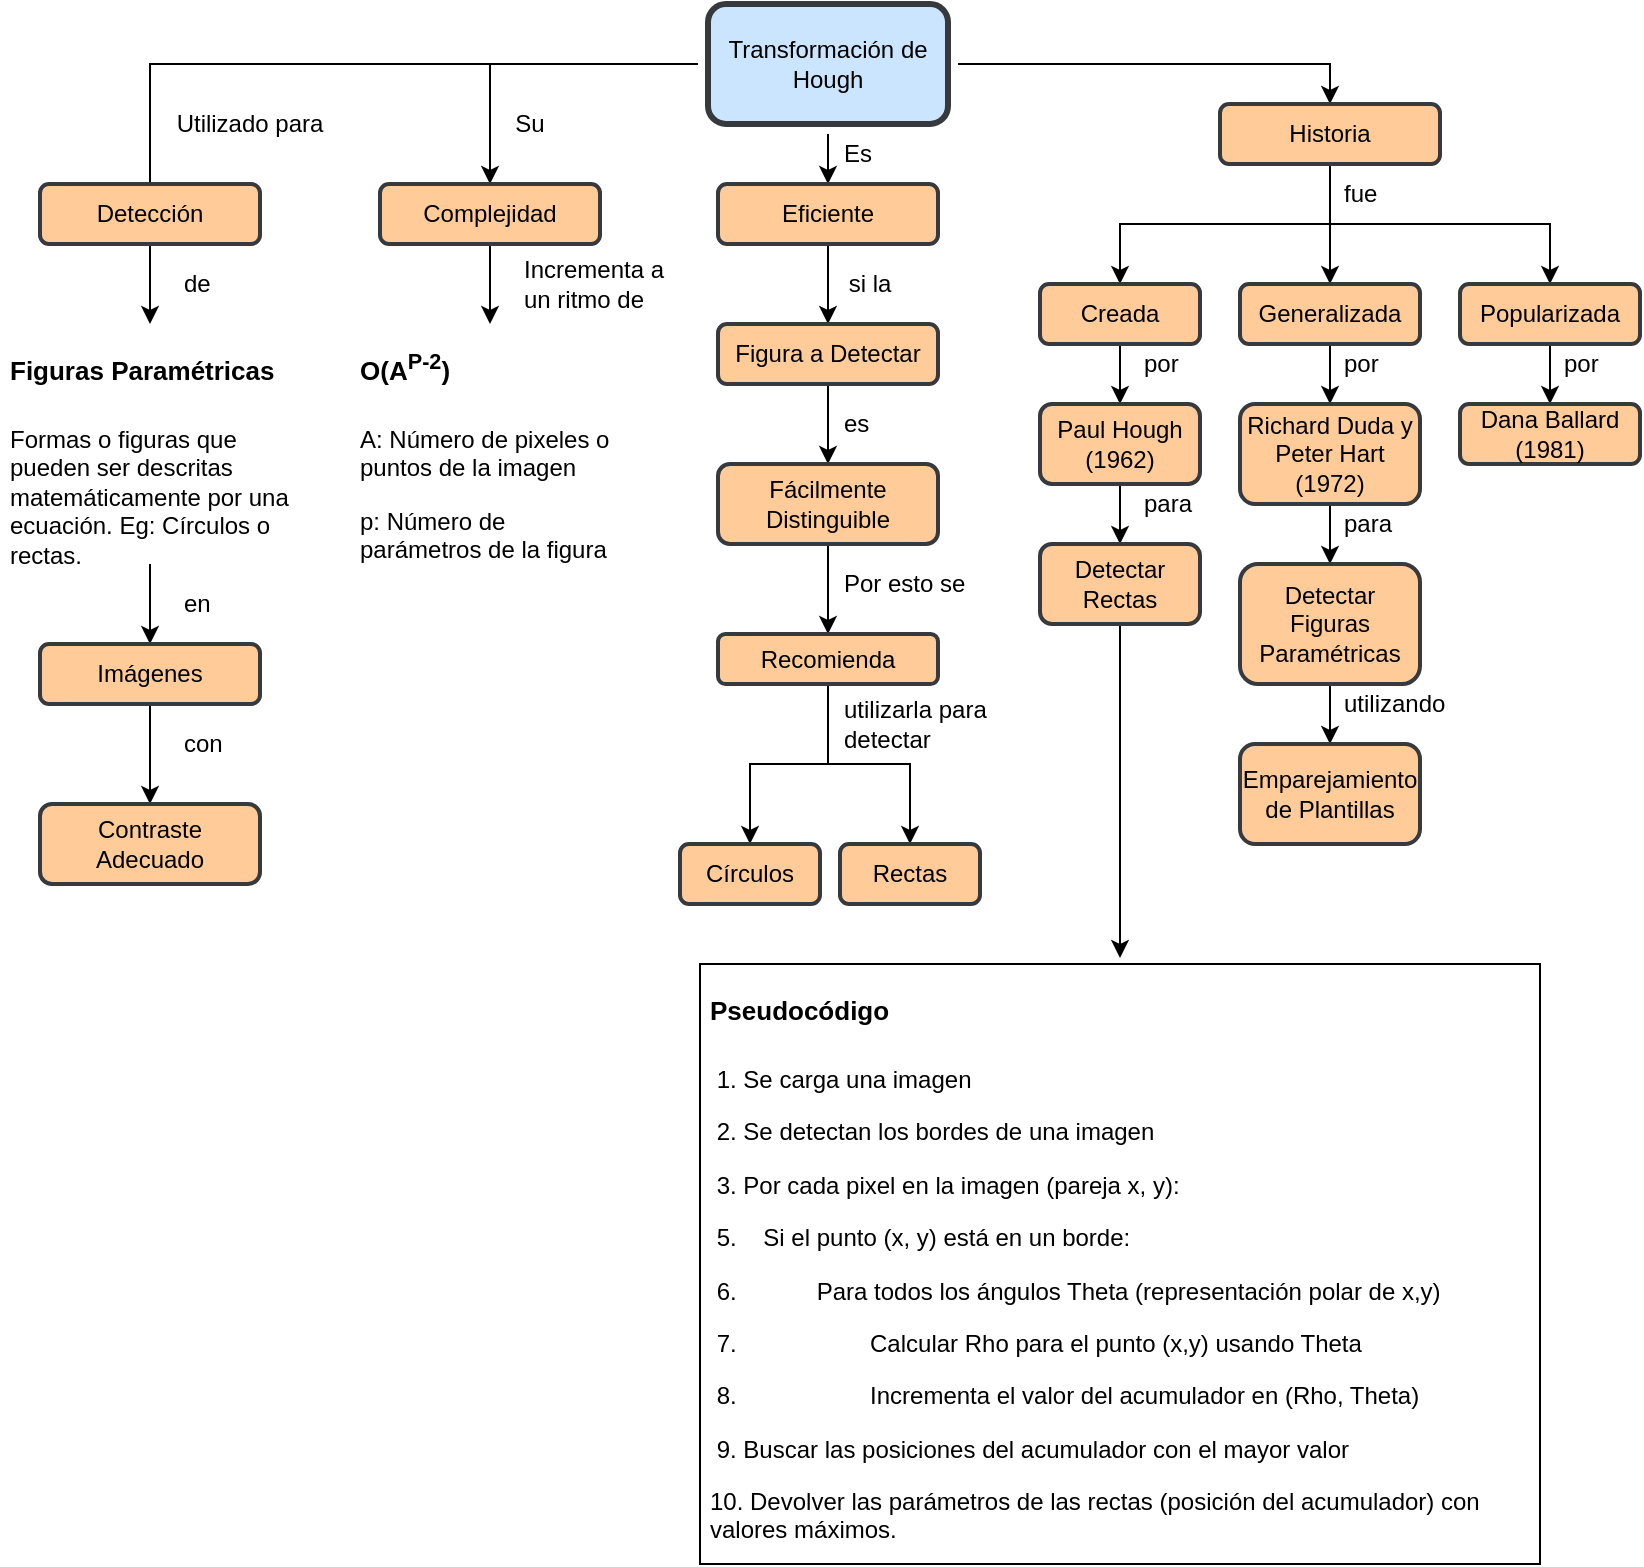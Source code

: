 <mxfile version="14.9.2" type="device"><diagram id="FXyiBspQvNPF2meTGkZ6" name="Page-1"><mxGraphModel dx="1422" dy="795" grid="1" gridSize="10" guides="1" tooltips="1" connect="1" arrows="1" fold="1" page="1" pageScale="1" pageWidth="827" pageHeight="1169" math="0" shadow="0"><root><mxCell id="0"/><mxCell id="1" parent="0"/><mxCell id="Hynw_T7G5gyfmAXBdgcV-30" style="edgeStyle=orthogonalEdgeStyle;rounded=0;orthogonalLoop=1;jettySize=auto;html=1;entryX=0.5;entryY=0;entryDx=0;entryDy=0;endArrow=none;endFill=0;" parent="1" source="Hynw_T7G5gyfmAXBdgcV-1" target="Hynw_T7G5gyfmAXBdgcV-2" edge="1"><mxGeometry relative="1" as="geometry"/></mxCell><mxCell id="9F8I0dO83KTVqwRb7V4p-8" style="edgeStyle=orthogonalEdgeStyle;rounded=0;orthogonalLoop=1;jettySize=auto;html=1;entryX=0.5;entryY=0;entryDx=0;entryDy=0;" edge="1" parent="1" source="Hynw_T7G5gyfmAXBdgcV-1" target="9F8I0dO83KTVqwRb7V4p-7"><mxGeometry relative="1" as="geometry"/></mxCell><mxCell id="9F8I0dO83KTVqwRb7V4p-42" style="edgeStyle=orthogonalEdgeStyle;rounded=0;orthogonalLoop=1;jettySize=auto;html=1;entryX=0.5;entryY=0;entryDx=0;entryDy=0;" edge="1" parent="1" source="Hynw_T7G5gyfmAXBdgcV-1" target="9F8I0dO83KTVqwRb7V4p-41"><mxGeometry relative="1" as="geometry"/></mxCell><mxCell id="9F8I0dO83KTVqwRb7V4p-54" style="edgeStyle=orthogonalEdgeStyle;rounded=0;orthogonalLoop=1;jettySize=auto;html=1;exitX=0.5;exitY=1;exitDx=0;exitDy=0;entryX=0.5;entryY=0;entryDx=0;entryDy=0;" edge="1" parent="1" source="Hynw_T7G5gyfmAXBdgcV-1" target="9F8I0dO83KTVqwRb7V4p-53"><mxGeometry relative="1" as="geometry"/></mxCell><mxCell id="Hynw_T7G5gyfmAXBdgcV-1" value="Transformación de Hough" style="rounded=1;whiteSpace=wrap;html=1;fillColor=#cce5ff;strokeColor=#36393d;perimeterSpacing=5;strokeWidth=3;" parent="1" vertex="1"><mxGeometry x="354" y="70" width="120" height="60" as="geometry"/></mxCell><mxCell id="9F8I0dO83KTVqwRb7V4p-4" style="edgeStyle=orthogonalEdgeStyle;rounded=0;orthogonalLoop=1;jettySize=auto;html=1;entryX=0.5;entryY=0;entryDx=0;entryDy=0;" edge="1" parent="1" source="Hynw_T7G5gyfmAXBdgcV-2" target="9F8I0dO83KTVqwRb7V4p-22"><mxGeometry relative="1" as="geometry"><mxPoint x="75" y="230" as="targetPoint"/></mxGeometry></mxCell><mxCell id="Hynw_T7G5gyfmAXBdgcV-2" value="Detección" style="rounded=1;whiteSpace=wrap;html=1;fillColor=#ffcc99;strokeColor=#36393d;strokeWidth=2;" parent="1" vertex="1"><mxGeometry x="20" y="160" width="110" height="30" as="geometry"/></mxCell><mxCell id="9F8I0dO83KTVqwRb7V4p-1" value="Utilizado para" style="text;html=1;strokeColor=none;fillColor=none;align=center;verticalAlign=middle;whiteSpace=wrap;rounded=0;" vertex="1" parent="1"><mxGeometry x="80" y="120" width="90" height="20" as="geometry"/></mxCell><mxCell id="9F8I0dO83KTVqwRb7V4p-5" value="de" style="text;html=1;strokeColor=none;fillColor=none;align=left;verticalAlign=middle;whiteSpace=wrap;rounded=0;" vertex="1" parent="1"><mxGeometry x="90" y="200" width="30" height="20" as="geometry"/></mxCell><mxCell id="9F8I0dO83KTVqwRb7V4p-12" style="edgeStyle=orthogonalEdgeStyle;rounded=0;orthogonalLoop=1;jettySize=auto;html=1;entryX=0.5;entryY=0;entryDx=0;entryDy=0;" edge="1" parent="1" source="9F8I0dO83KTVqwRb7V4p-7" target="9F8I0dO83KTVqwRb7V4p-9"><mxGeometry relative="1" as="geometry"><Array as="points"><mxPoint x="665" y="180"/><mxPoint x="560" y="180"/></Array></mxGeometry></mxCell><mxCell id="9F8I0dO83KTVqwRb7V4p-13" style="edgeStyle=orthogonalEdgeStyle;rounded=0;orthogonalLoop=1;jettySize=auto;html=1;entryX=0.5;entryY=0;entryDx=0;entryDy=0;" edge="1" parent="1" source="9F8I0dO83KTVqwRb7V4p-7" target="9F8I0dO83KTVqwRb7V4p-11"><mxGeometry relative="1" as="geometry"><Array as="points"><mxPoint x="665" y="180"/><mxPoint x="775" y="180"/></Array></mxGeometry></mxCell><mxCell id="9F8I0dO83KTVqwRb7V4p-14" style="edgeStyle=orthogonalEdgeStyle;rounded=0;orthogonalLoop=1;jettySize=auto;html=1;entryX=0.5;entryY=0;entryDx=0;entryDy=0;" edge="1" parent="1" source="9F8I0dO83KTVqwRb7V4p-7" target="9F8I0dO83KTVqwRb7V4p-10"><mxGeometry relative="1" as="geometry"/></mxCell><mxCell id="9F8I0dO83KTVqwRb7V4p-7" value="Historia" style="rounded=1;whiteSpace=wrap;html=1;fillColor=#ffcc99;strokeColor=#36393d;strokeWidth=2;" vertex="1" parent="1"><mxGeometry x="610" y="120" width="110" height="30" as="geometry"/></mxCell><mxCell id="9F8I0dO83KTVqwRb7V4p-16" style="edgeStyle=orthogonalEdgeStyle;rounded=0;orthogonalLoop=1;jettySize=auto;html=1;entryX=0.5;entryY=0;entryDx=0;entryDy=0;" edge="1" parent="1" source="9F8I0dO83KTVqwRb7V4p-9" target="9F8I0dO83KTVqwRb7V4p-15"><mxGeometry relative="1" as="geometry"/></mxCell><mxCell id="9F8I0dO83KTVqwRb7V4p-9" value="Creada" style="rounded=1;whiteSpace=wrap;html=1;fillColor=#ffcc99;strokeColor=#36393d;strokeWidth=2;" vertex="1" parent="1"><mxGeometry x="520" y="210" width="80" height="30" as="geometry"/></mxCell><mxCell id="9F8I0dO83KTVqwRb7V4p-19" style="edgeStyle=orthogonalEdgeStyle;rounded=0;orthogonalLoop=1;jettySize=auto;html=1;entryX=0.5;entryY=0;entryDx=0;entryDy=0;" edge="1" parent="1" source="9F8I0dO83KTVqwRb7V4p-10" target="9F8I0dO83KTVqwRb7V4p-18"><mxGeometry relative="1" as="geometry"/></mxCell><mxCell id="9F8I0dO83KTVqwRb7V4p-10" value="Generalizada" style="rounded=1;whiteSpace=wrap;html=1;fillColor=#ffcc99;strokeColor=#36393d;strokeWidth=2;" vertex="1" parent="1"><mxGeometry x="620" y="210" width="90" height="30" as="geometry"/></mxCell><mxCell id="9F8I0dO83KTVqwRb7V4p-21" style="edgeStyle=orthogonalEdgeStyle;rounded=0;orthogonalLoop=1;jettySize=auto;html=1;" edge="1" parent="1" source="9F8I0dO83KTVqwRb7V4p-11" target="9F8I0dO83KTVqwRb7V4p-20"><mxGeometry relative="1" as="geometry"/></mxCell><mxCell id="9F8I0dO83KTVqwRb7V4p-11" value="Popularizada" style="rounded=1;whiteSpace=wrap;html=1;fillColor=#ffcc99;strokeColor=#36393d;strokeWidth=2;" vertex="1" parent="1"><mxGeometry x="730" y="210" width="90" height="30" as="geometry"/></mxCell><mxCell id="9F8I0dO83KTVqwRb7V4p-34" style="edgeStyle=orthogonalEdgeStyle;rounded=0;orthogonalLoop=1;jettySize=auto;html=1;entryX=0.5;entryY=0;entryDx=0;entryDy=0;" edge="1" parent="1" source="9F8I0dO83KTVqwRb7V4p-15" target="9F8I0dO83KTVqwRb7V4p-33"><mxGeometry relative="1" as="geometry"/></mxCell><mxCell id="9F8I0dO83KTVqwRb7V4p-15" value="Paul Hough (1962)" style="rounded=1;whiteSpace=wrap;html=1;fillColor=#ffcc99;strokeColor=#36393d;strokeWidth=2;" vertex="1" parent="1"><mxGeometry x="520" y="270" width="80" height="40" as="geometry"/></mxCell><mxCell id="9F8I0dO83KTVqwRb7V4p-36" style="edgeStyle=orthogonalEdgeStyle;rounded=0;orthogonalLoop=1;jettySize=auto;html=1;" edge="1" parent="1" source="9F8I0dO83KTVqwRb7V4p-18" target="9F8I0dO83KTVqwRb7V4p-32"><mxGeometry relative="1" as="geometry"/></mxCell><mxCell id="9F8I0dO83KTVqwRb7V4p-18" value="Richard Duda y Peter Hart (1972)" style="rounded=1;whiteSpace=wrap;html=1;fillColor=#ffcc99;strokeColor=#36393d;strokeWidth=2;" vertex="1" parent="1"><mxGeometry x="620" y="270" width="90" height="50" as="geometry"/></mxCell><mxCell id="9F8I0dO83KTVqwRb7V4p-20" value="Dana Ballard (1981)" style="rounded=1;whiteSpace=wrap;html=1;fillColor=#ffcc99;strokeColor=#36393d;strokeWidth=2;" vertex="1" parent="1"><mxGeometry x="730" y="270" width="90" height="30" as="geometry"/></mxCell><mxCell id="9F8I0dO83KTVqwRb7V4p-25" style="edgeStyle=orthogonalEdgeStyle;rounded=0;orthogonalLoop=1;jettySize=auto;html=1;entryX=0.5;entryY=0;entryDx=0;entryDy=0;" edge="1" parent="1" source="9F8I0dO83KTVqwRb7V4p-22" target="9F8I0dO83KTVqwRb7V4p-24"><mxGeometry relative="1" as="geometry"/></mxCell><mxCell id="9F8I0dO83KTVqwRb7V4p-22" value="&lt;h1&gt;&lt;font size=&quot;1&quot;&gt;&lt;span style=&quot;font-size: 13px&quot;&gt;Figuras Paramétricas&lt;/span&gt;&lt;/font&gt;&lt;/h1&gt;&lt;p&gt;Formas o figuras que pueden ser descritas matemáticamente por una ecuación. Eg: Círculos o rectas.&lt;/p&gt;" style="text;html=1;strokeColor=none;fillColor=none;spacing=5;spacingTop=-20;whiteSpace=wrap;overflow=hidden;rounded=0;align=left;" vertex="1" parent="1"><mxGeometry y="230" width="150" height="120" as="geometry"/></mxCell><mxCell id="9F8I0dO83KTVqwRb7V4p-39" style="edgeStyle=orthogonalEdgeStyle;rounded=0;orthogonalLoop=1;jettySize=auto;html=1;entryX=0.5;entryY=0;entryDx=0;entryDy=0;" edge="1" parent="1" source="9F8I0dO83KTVqwRb7V4p-24" target="9F8I0dO83KTVqwRb7V4p-38"><mxGeometry relative="1" as="geometry"/></mxCell><mxCell id="9F8I0dO83KTVqwRb7V4p-24" value="Imágenes" style="rounded=1;whiteSpace=wrap;html=1;fillColor=#ffcc99;strokeColor=#36393d;strokeWidth=2;" vertex="1" parent="1"><mxGeometry x="20" y="390" width="110" height="30" as="geometry"/></mxCell><mxCell id="9F8I0dO83KTVqwRb7V4p-26" value="en" style="text;html=1;strokeColor=none;fillColor=none;align=left;verticalAlign=middle;whiteSpace=wrap;rounded=0;" vertex="1" parent="1"><mxGeometry x="90" y="360" width="30" height="20" as="geometry"/></mxCell><mxCell id="9F8I0dO83KTVqwRb7V4p-27" value="fue" style="text;html=1;strokeColor=none;fillColor=none;align=left;verticalAlign=middle;whiteSpace=wrap;rounded=0;" vertex="1" parent="1"><mxGeometry x="670" y="155" width="40" height="20" as="geometry"/></mxCell><mxCell id="9F8I0dO83KTVqwRb7V4p-28" value="por" style="text;html=1;strokeColor=none;fillColor=none;align=left;verticalAlign=middle;whiteSpace=wrap;rounded=0;" vertex="1" parent="1"><mxGeometry x="570" y="240" width="40" height="20" as="geometry"/></mxCell><mxCell id="9F8I0dO83KTVqwRb7V4p-30" value="por" style="text;html=1;strokeColor=none;fillColor=none;align=left;verticalAlign=middle;whiteSpace=wrap;rounded=0;" vertex="1" parent="1"><mxGeometry x="670" y="240" width="40" height="20" as="geometry"/></mxCell><mxCell id="9F8I0dO83KTVqwRb7V4p-31" value="por" style="text;html=1;strokeColor=none;fillColor=none;align=left;verticalAlign=middle;whiteSpace=wrap;rounded=0;" vertex="1" parent="1"><mxGeometry x="780" y="240" width="40" height="20" as="geometry"/></mxCell><mxCell id="9F8I0dO83KTVqwRb7V4p-51" style="edgeStyle=orthogonalEdgeStyle;rounded=0;orthogonalLoop=1;jettySize=auto;html=1;entryX=0.5;entryY=0;entryDx=0;entryDy=0;" edge="1" parent="1" source="9F8I0dO83KTVqwRb7V4p-32" target="9F8I0dO83KTVqwRb7V4p-50"><mxGeometry relative="1" as="geometry"/></mxCell><mxCell id="9F8I0dO83KTVqwRb7V4p-32" value="Detectar Figuras Paramétricas" style="rounded=1;whiteSpace=wrap;html=1;fillColor=#ffcc99;strokeColor=#36393d;strokeWidth=2;" vertex="1" parent="1"><mxGeometry x="620" y="350" width="90" height="60" as="geometry"/></mxCell><mxCell id="9F8I0dO83KTVqwRb7V4p-73" style="edgeStyle=orthogonalEdgeStyle;rounded=0;orthogonalLoop=1;jettySize=auto;html=1;exitX=0.5;exitY=1;exitDx=0;exitDy=0;" edge="1" parent="1" source="9F8I0dO83KTVqwRb7V4p-33" target="9F8I0dO83KTVqwRb7V4p-71"><mxGeometry relative="1" as="geometry"/></mxCell><mxCell id="9F8I0dO83KTVqwRb7V4p-33" value="Detectar Rectas" style="rounded=1;whiteSpace=wrap;html=1;fillColor=#ffcc99;strokeColor=#36393d;strokeWidth=2;" vertex="1" parent="1"><mxGeometry x="520" y="340" width="80" height="40" as="geometry"/></mxCell><mxCell id="9F8I0dO83KTVqwRb7V4p-35" value="para" style="text;html=1;strokeColor=none;fillColor=none;align=left;verticalAlign=middle;whiteSpace=wrap;rounded=0;" vertex="1" parent="1"><mxGeometry x="570" y="310" width="40" height="20" as="geometry"/></mxCell><mxCell id="9F8I0dO83KTVqwRb7V4p-37" value="para" style="text;html=1;strokeColor=none;fillColor=none;align=left;verticalAlign=middle;whiteSpace=wrap;rounded=0;" vertex="1" parent="1"><mxGeometry x="670" y="320" width="40" height="20" as="geometry"/></mxCell><mxCell id="9F8I0dO83KTVqwRb7V4p-38" value="Contraste Adecuado" style="rounded=1;whiteSpace=wrap;html=1;fillColor=#ffcc99;strokeColor=#36393d;strokeWidth=2;" vertex="1" parent="1"><mxGeometry x="20" y="470" width="110" height="40" as="geometry"/></mxCell><mxCell id="9F8I0dO83KTVqwRb7V4p-40" value="con" style="text;html=1;strokeColor=none;fillColor=none;align=left;verticalAlign=middle;whiteSpace=wrap;rounded=0;" vertex="1" parent="1"><mxGeometry x="90" y="430" width="40" height="20" as="geometry"/></mxCell><mxCell id="9F8I0dO83KTVqwRb7V4p-45" value="" style="edgeStyle=orthogonalEdgeStyle;rounded=0;orthogonalLoop=1;jettySize=auto;html=1;entryX=0.5;entryY=0;entryDx=0;entryDy=0;" edge="1" parent="1" source="9F8I0dO83KTVqwRb7V4p-41" target="9F8I0dO83KTVqwRb7V4p-47"><mxGeometry relative="1" as="geometry"><mxPoint x="245" y="235" as="targetPoint"/></mxGeometry></mxCell><mxCell id="9F8I0dO83KTVqwRb7V4p-41" value="Complejidad" style="rounded=1;whiteSpace=wrap;html=1;fillColor=#ffcc99;strokeColor=#36393d;strokeWidth=2;" vertex="1" parent="1"><mxGeometry x="190" y="160" width="110" height="30" as="geometry"/></mxCell><mxCell id="9F8I0dO83KTVqwRb7V4p-43" value="Su" style="text;html=1;strokeColor=none;fillColor=none;align=center;verticalAlign=middle;whiteSpace=wrap;rounded=0;" vertex="1" parent="1"><mxGeometry x="250" y="120" width="30" height="20" as="geometry"/></mxCell><mxCell id="9F8I0dO83KTVqwRb7V4p-47" value="&lt;h1&gt;&lt;span style=&quot;font-size: 13px&quot;&gt;O(A&lt;sup&gt;P-2&lt;/sup&gt;)&lt;/span&gt;&lt;/h1&gt;&lt;p&gt;A: Número de pixeles o puntos de la imagen&amp;nbsp;&lt;/p&gt;&lt;p&gt;p: Número de parámetros de la figura a encontrar&lt;/p&gt;" style="text;html=1;strokeColor=none;fillColor=none;spacing=5;spacingTop=-20;whiteSpace=wrap;overflow=hidden;rounded=0;align=left;" vertex="1" parent="1"><mxGeometry x="175" y="230" width="140" height="120" as="geometry"/></mxCell><mxCell id="9F8I0dO83KTVqwRb7V4p-49" value="Incrementa a un ritmo de" style="text;html=1;strokeColor=none;fillColor=none;align=left;verticalAlign=middle;whiteSpace=wrap;rounded=0;" vertex="1" parent="1"><mxGeometry x="260" y="200" width="80" height="20" as="geometry"/></mxCell><mxCell id="9F8I0dO83KTVqwRb7V4p-50" value="Emparejamiento de Plantillas" style="rounded=1;whiteSpace=wrap;html=1;fillColor=#ffcc99;strokeColor=#36393d;strokeWidth=2;" vertex="1" parent="1"><mxGeometry x="620" y="440" width="90" height="50" as="geometry"/></mxCell><mxCell id="9F8I0dO83KTVqwRb7V4p-52" value="utilizando" style="text;html=1;strokeColor=none;fillColor=none;align=left;verticalAlign=middle;whiteSpace=wrap;rounded=0;" vertex="1" parent="1"><mxGeometry x="670" y="410" width="40" height="20" as="geometry"/></mxCell><mxCell id="9F8I0dO83KTVqwRb7V4p-58" style="edgeStyle=orthogonalEdgeStyle;rounded=0;orthogonalLoop=1;jettySize=auto;html=1;entryX=0.5;entryY=0;entryDx=0;entryDy=0;" edge="1" parent="1" source="9F8I0dO83KTVqwRb7V4p-53" target="9F8I0dO83KTVqwRb7V4p-56"><mxGeometry relative="1" as="geometry"/></mxCell><mxCell id="9F8I0dO83KTVqwRb7V4p-53" value="Eficiente" style="rounded=1;whiteSpace=wrap;html=1;fillColor=#ffcc99;strokeColor=#36393d;strokeWidth=2;" vertex="1" parent="1"><mxGeometry x="359" y="160" width="110" height="30" as="geometry"/></mxCell><mxCell id="9F8I0dO83KTVqwRb7V4p-55" value="Es" style="text;html=1;strokeColor=none;fillColor=none;align=center;verticalAlign=middle;whiteSpace=wrap;rounded=0;" vertex="1" parent="1"><mxGeometry x="414" y="135" width="30" height="20" as="geometry"/></mxCell><mxCell id="9F8I0dO83KTVqwRb7V4p-60" style="edgeStyle=orthogonalEdgeStyle;rounded=0;orthogonalLoop=1;jettySize=auto;html=1;entryX=0.5;entryY=0;entryDx=0;entryDy=0;" edge="1" parent="1" source="9F8I0dO83KTVqwRb7V4p-56" target="9F8I0dO83KTVqwRb7V4p-57"><mxGeometry relative="1" as="geometry"/></mxCell><mxCell id="9F8I0dO83KTVqwRb7V4p-56" value="Figura a Detectar" style="rounded=1;whiteSpace=wrap;html=1;fillColor=#ffcc99;strokeColor=#36393d;strokeWidth=2;" vertex="1" parent="1"><mxGeometry x="359" y="230" width="110" height="30" as="geometry"/></mxCell><mxCell id="9F8I0dO83KTVqwRb7V4p-63" style="edgeStyle=orthogonalEdgeStyle;rounded=0;orthogonalLoop=1;jettySize=auto;html=1;entryX=0.5;entryY=0;entryDx=0;entryDy=0;" edge="1" parent="1" source="9F8I0dO83KTVqwRb7V4p-57" target="9F8I0dO83KTVqwRb7V4p-62"><mxGeometry relative="1" as="geometry"/></mxCell><mxCell id="9F8I0dO83KTVqwRb7V4p-57" value="Fácilmente Distinguible" style="rounded=1;whiteSpace=wrap;html=1;fillColor=#ffcc99;strokeColor=#36393d;strokeWidth=2;" vertex="1" parent="1"><mxGeometry x="359" y="300" width="110" height="40" as="geometry"/></mxCell><mxCell id="9F8I0dO83KTVqwRb7V4p-59" value="si la" style="text;html=1;strokeColor=none;fillColor=none;align=center;verticalAlign=middle;whiteSpace=wrap;rounded=0;" vertex="1" parent="1"><mxGeometry x="420" y="200" width="30" height="20" as="geometry"/></mxCell><mxCell id="9F8I0dO83KTVqwRb7V4p-61" value="es" style="text;html=1;strokeColor=none;fillColor=none;align=left;verticalAlign=middle;whiteSpace=wrap;rounded=0;" vertex="1" parent="1"><mxGeometry x="420" y="270" width="70" height="20" as="geometry"/></mxCell><mxCell id="9F8I0dO83KTVqwRb7V4p-68" style="edgeStyle=orthogonalEdgeStyle;rounded=0;orthogonalLoop=1;jettySize=auto;html=1;exitX=0.5;exitY=1;exitDx=0;exitDy=0;entryX=0.5;entryY=0;entryDx=0;entryDy=0;" edge="1" parent="1" source="9F8I0dO83KTVqwRb7V4p-62" target="9F8I0dO83KTVqwRb7V4p-66"><mxGeometry relative="1" as="geometry"/></mxCell><mxCell id="9F8I0dO83KTVqwRb7V4p-69" style="edgeStyle=orthogonalEdgeStyle;rounded=0;orthogonalLoop=1;jettySize=auto;html=1;exitX=0.5;exitY=1;exitDx=0;exitDy=0;entryX=0.5;entryY=0;entryDx=0;entryDy=0;" edge="1" parent="1" source="9F8I0dO83KTVqwRb7V4p-62" target="9F8I0dO83KTVqwRb7V4p-67"><mxGeometry relative="1" as="geometry"/></mxCell><mxCell id="9F8I0dO83KTVqwRb7V4p-62" value="Recomienda" style="rounded=1;whiteSpace=wrap;html=1;fillColor=#ffcc99;strokeColor=#36393d;strokeWidth=2;" vertex="1" parent="1"><mxGeometry x="359" y="385" width="110" height="25" as="geometry"/></mxCell><mxCell id="9F8I0dO83KTVqwRb7V4p-64" value="Por esto se" style="text;html=1;strokeColor=none;fillColor=none;align=left;verticalAlign=middle;whiteSpace=wrap;rounded=0;" vertex="1" parent="1"><mxGeometry x="420" y="350" width="70" height="20" as="geometry"/></mxCell><mxCell id="9F8I0dO83KTVqwRb7V4p-65" value="utilizarla para detectar" style="text;html=1;strokeColor=none;fillColor=none;align=left;verticalAlign=middle;whiteSpace=wrap;rounded=0;" vertex="1" parent="1"><mxGeometry x="420" y="420" width="80" height="20" as="geometry"/></mxCell><mxCell id="9F8I0dO83KTVqwRb7V4p-66" value="Círculos" style="rounded=1;whiteSpace=wrap;html=1;fillColor=#ffcc99;strokeColor=#36393d;strokeWidth=2;" vertex="1" parent="1"><mxGeometry x="340" y="490" width="70" height="30" as="geometry"/></mxCell><mxCell id="9F8I0dO83KTVqwRb7V4p-67" value="Rectas" style="rounded=1;whiteSpace=wrap;html=1;fillColor=#ffcc99;strokeColor=#36393d;strokeWidth=2;" vertex="1" parent="1"><mxGeometry x="420" y="490" width="70" height="30" as="geometry"/></mxCell><mxCell id="9F8I0dO83KTVqwRb7V4p-71" value="&lt;h1&gt;&lt;span style=&quot;font-size: 13px&quot;&gt;Pseudocódigo&lt;/span&gt;&lt;/h1&gt;&lt;p&gt;&amp;nbsp;1. Se carga una imagen&lt;/p&gt;&lt;p&gt;&amp;nbsp;2. Se detectan los bordes de una imagen&lt;/p&gt;&lt;p&gt;&amp;nbsp;3. Por cada pixel en la imagen (pareja x, y):&lt;/p&gt;&lt;p&gt;&amp;nbsp;5.&lt;span style=&quot;white-space: pre&quot;&gt;&#9;&lt;/span&gt;Si el punto (x, y) está en un borde:&lt;br&gt;&lt;/p&gt;&lt;p&gt;&amp;nbsp;6.&lt;span style=&quot;white-space: pre&quot;&gt;&#9;&lt;/span&gt;&lt;span style=&quot;white-space: pre&quot;&gt;&#9;&lt;/span&gt;Para todos los ángulos Theta (representación polar de x,y)&lt;br&gt;&lt;/p&gt;&lt;p&gt;&amp;nbsp;7.&amp;nbsp;&lt;span style=&quot;white-space: pre&quot;&gt;&#9;&lt;/span&gt;&lt;span style=&quot;white-space: pre&quot;&gt;&#9;&lt;/span&gt;&lt;span style=&quot;white-space: pre&quot;&gt;&#9;&lt;/span&gt;Calcular Rho para el punto (x,y) usando Theta&lt;/p&gt;&lt;p&gt;&amp;nbsp;8.&amp;nbsp;&lt;span style=&quot;white-space: pre&quot;&gt;&#9;&lt;/span&gt;&lt;span style=&quot;white-space: pre&quot;&gt;&#9;&lt;/span&gt;&lt;span style=&quot;white-space: pre&quot;&gt;&#9;&lt;/span&gt;Incrementa el valor del acumulador en (Rho, Theta)&lt;/p&gt;&lt;p&gt;&amp;nbsp;9. Buscar las posiciones del acumulador con el mayor valor&lt;/p&gt;&lt;p&gt;10. Devolver las parámetros de las rectas (posición del acumulador) con valores máximos.&lt;/p&gt;" style="text;html=1;fillColor=none;spacing=5;spacingTop=-20;whiteSpace=wrap;overflow=hidden;rounded=0;align=left;glass=0;strokeColor=#000000;perimeterSpacing=3;" vertex="1" parent="1"><mxGeometry x="350" y="550" width="420" height="300" as="geometry"/></mxCell></root></mxGraphModel></diagram></mxfile>